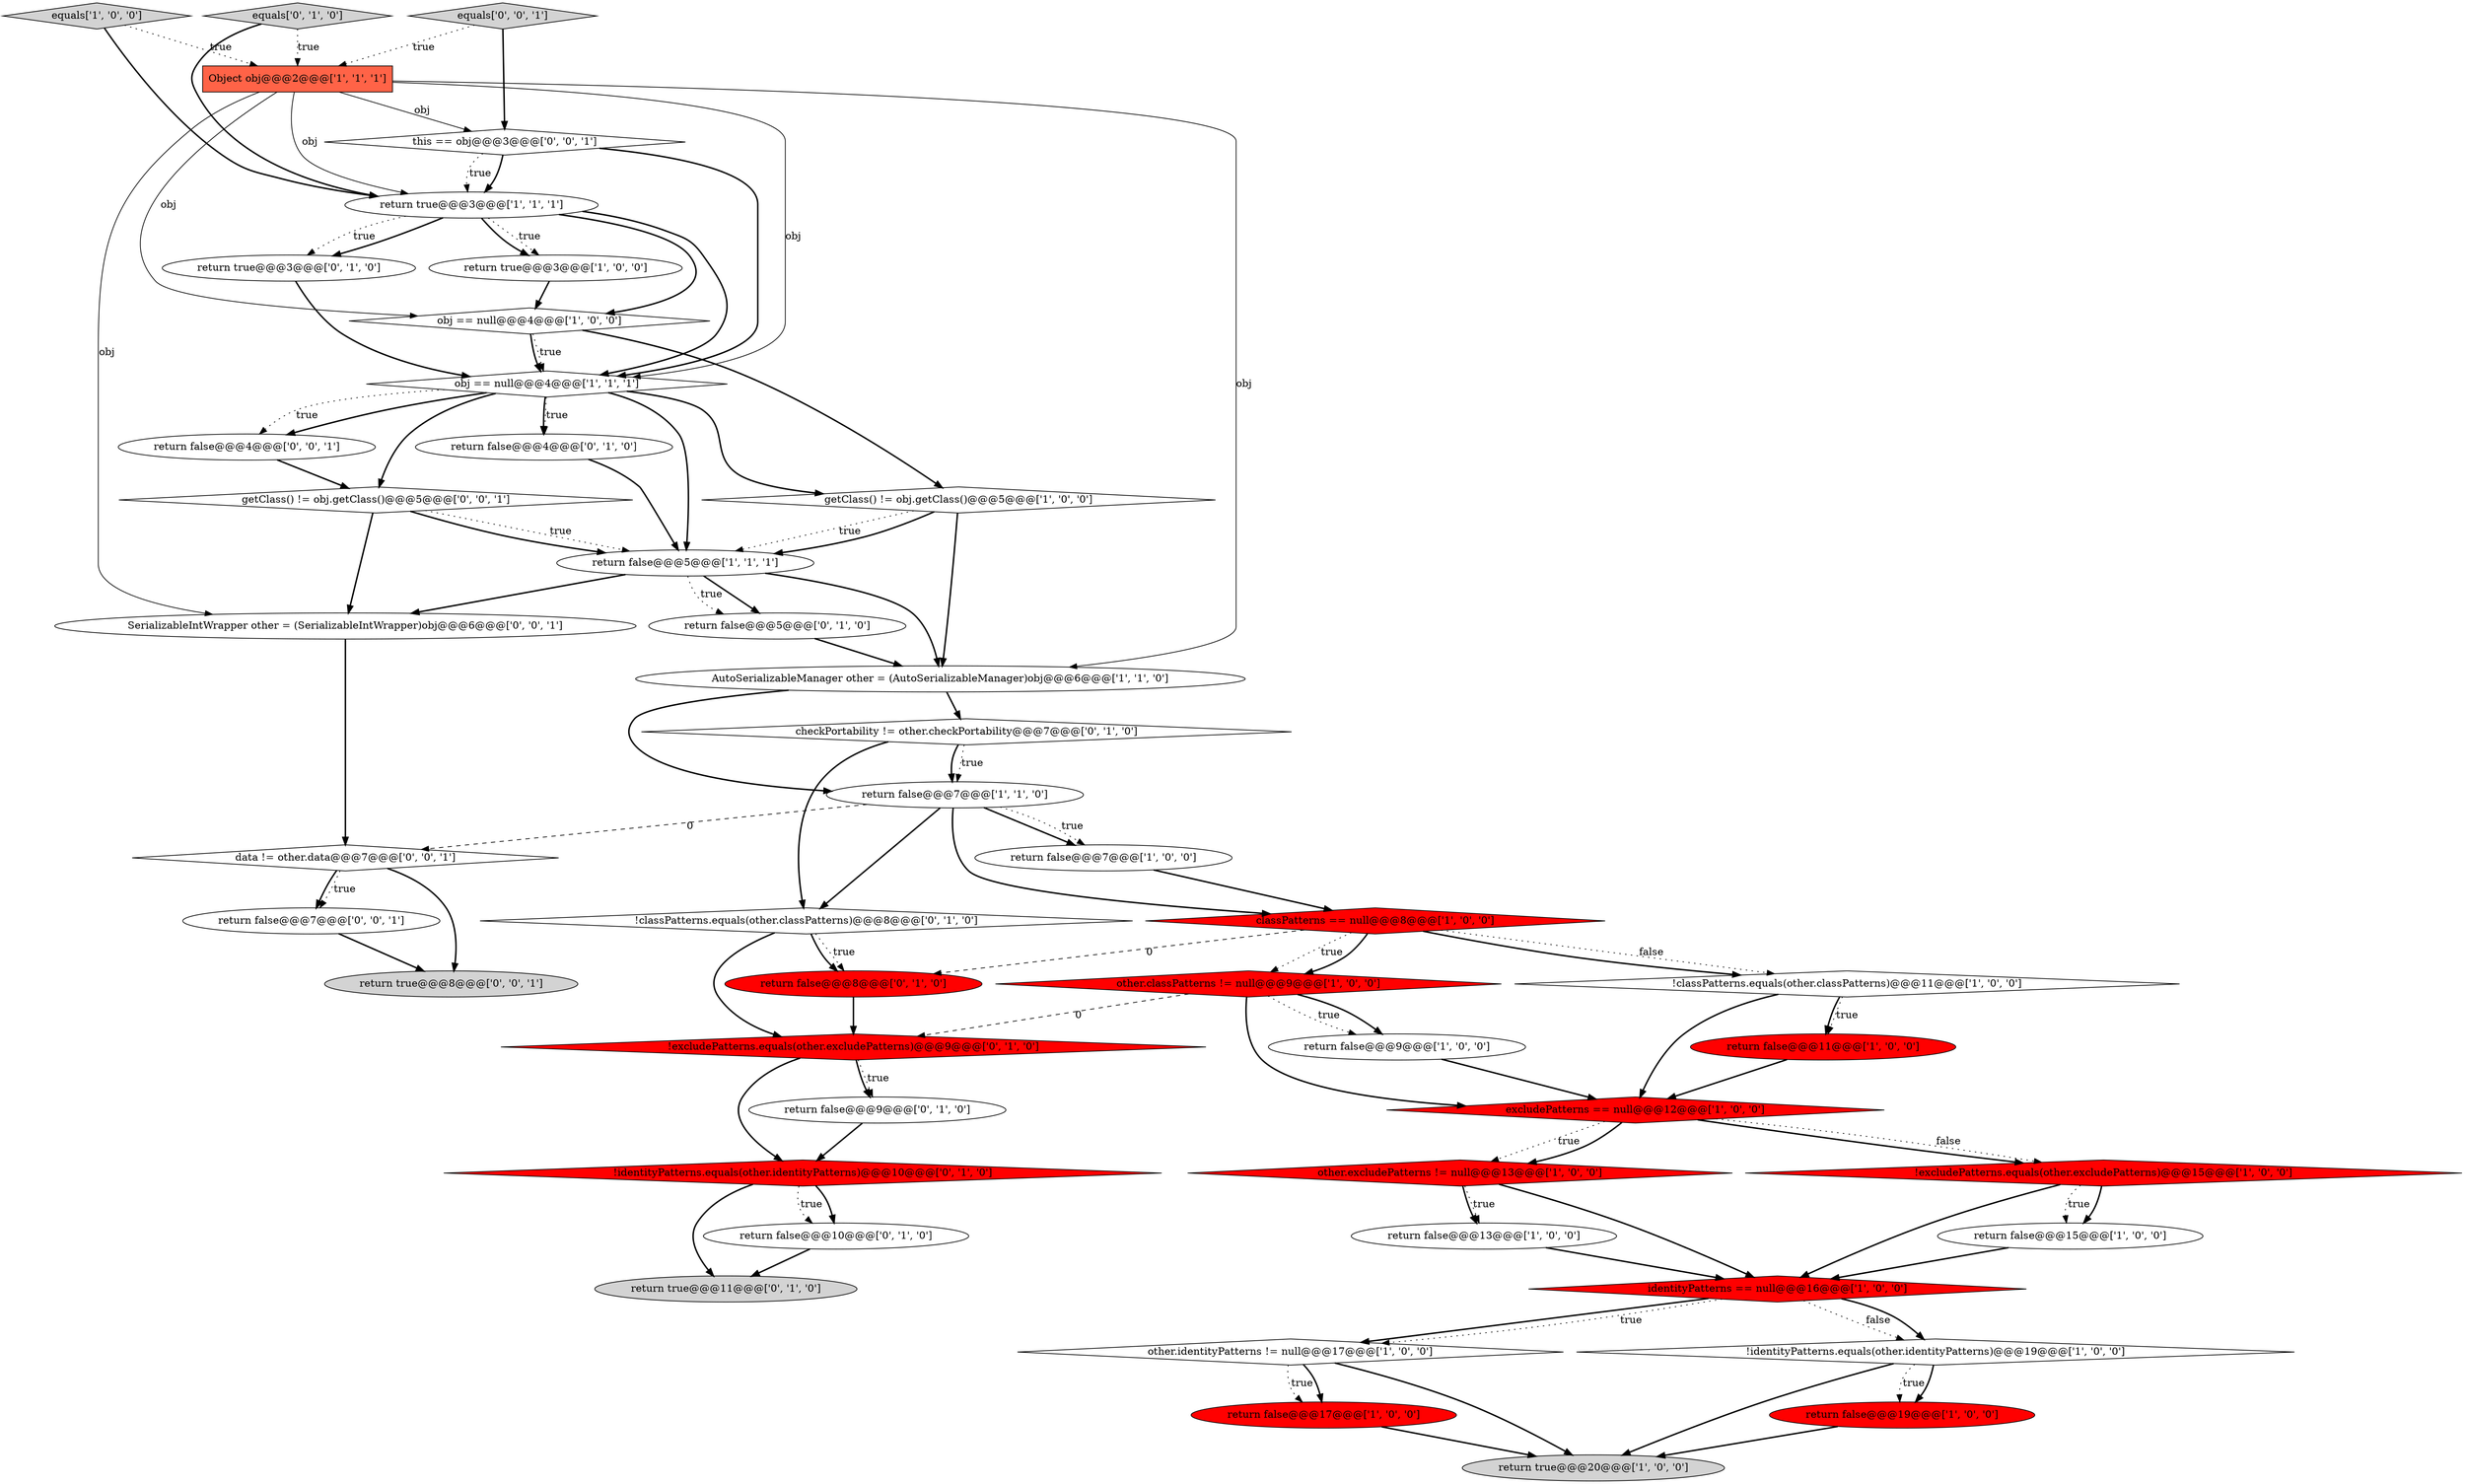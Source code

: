 digraph {
28 [style = filled, label = "return false@@@9@@@['0', '1', '0']", fillcolor = white, shape = ellipse image = "AAA0AAABBB2BBB"];
10 [style = filled, label = "equals['1', '0', '0']", fillcolor = lightgray, shape = diamond image = "AAA0AAABBB1BBB"];
12 [style = filled, label = "return false@@@17@@@['1', '0', '0']", fillcolor = red, shape = ellipse image = "AAA1AAABBB1BBB"];
5 [style = filled, label = "return false@@@13@@@['1', '0', '0']", fillcolor = white, shape = ellipse image = "AAA0AAABBB1BBB"];
8 [style = filled, label = "!classPatterns.equals(other.classPatterns)@@@11@@@['1', '0', '0']", fillcolor = white, shape = diamond image = "AAA0AAABBB1BBB"];
19 [style = filled, label = "other.excludePatterns != null@@@13@@@['1', '0', '0']", fillcolor = red, shape = diamond image = "AAA1AAABBB1BBB"];
20 [style = filled, label = "identityPatterns == null@@@16@@@['1', '0', '0']", fillcolor = red, shape = diamond image = "AAA1AAABBB1BBB"];
21 [style = filled, label = "return true@@@3@@@['1', '1', '1']", fillcolor = white, shape = ellipse image = "AAA0AAABBB1BBB"];
44 [style = filled, label = "data != other.data@@@7@@@['0', '0', '1']", fillcolor = white, shape = diamond image = "AAA0AAABBB3BBB"];
30 [style = filled, label = "return false@@@5@@@['0', '1', '0']", fillcolor = white, shape = ellipse image = "AAA0AAABBB2BBB"];
39 [style = filled, label = "SerializableIntWrapper other = (SerializableIntWrapper)obj@@@6@@@['0', '0', '1']", fillcolor = white, shape = ellipse image = "AAA0AAABBB3BBB"];
9 [style = filled, label = "other.identityPatterns != null@@@17@@@['1', '0', '0']", fillcolor = white, shape = diamond image = "AAA0AAABBB1BBB"];
40 [style = filled, label = "equals['0', '0', '1']", fillcolor = lightgray, shape = diamond image = "AAA0AAABBB3BBB"];
25 [style = filled, label = "return false@@@5@@@['1', '1', '1']", fillcolor = white, shape = ellipse image = "AAA0AAABBB1BBB"];
46 [style = filled, label = "return true@@@8@@@['0', '0', '1']", fillcolor = lightgray, shape = ellipse image = "AAA0AAABBB3BBB"];
24 [style = filled, label = "getClass() != obj.getClass()@@@5@@@['1', '0', '0']", fillcolor = white, shape = diamond image = "AAA0AAABBB1BBB"];
31 [style = filled, label = "return false@@@4@@@['0', '1', '0']", fillcolor = white, shape = ellipse image = "AAA0AAABBB2BBB"];
45 [style = filled, label = "this == obj@@@3@@@['0', '0', '1']", fillcolor = white, shape = diamond image = "AAA0AAABBB3BBB"];
18 [style = filled, label = "!excludePatterns.equals(other.excludePatterns)@@@15@@@['1', '0', '0']", fillcolor = red, shape = diamond image = "AAA1AAABBB1BBB"];
22 [style = filled, label = "other.classPatterns != null@@@9@@@['1', '0', '0']", fillcolor = red, shape = diamond image = "AAA1AAABBB1BBB"];
15 [style = filled, label = "return true@@@3@@@['1', '0', '0']", fillcolor = white, shape = ellipse image = "AAA0AAABBB1BBB"];
27 [style = filled, label = "!classPatterns.equals(other.classPatterns)@@@8@@@['0', '1', '0']", fillcolor = white, shape = diamond image = "AAA0AAABBB2BBB"];
29 [style = filled, label = "return true@@@11@@@['0', '1', '0']", fillcolor = lightgray, shape = ellipse image = "AAA0AAABBB2BBB"];
13 [style = filled, label = "return true@@@20@@@['1', '0', '0']", fillcolor = lightgray, shape = ellipse image = "AAA0AAABBB1BBB"];
35 [style = filled, label = "return false@@@10@@@['0', '1', '0']", fillcolor = white, shape = ellipse image = "AAA0AAABBB2BBB"];
38 [style = filled, label = "!identityPatterns.equals(other.identityPatterns)@@@10@@@['0', '1', '0']", fillcolor = red, shape = diamond image = "AAA1AAABBB2BBB"];
23 [style = filled, label = "obj == null@@@4@@@['1', '1', '1']", fillcolor = white, shape = diamond image = "AAA0AAABBB1BBB"];
1 [style = filled, label = "return false@@@7@@@['1', '0', '0']", fillcolor = white, shape = ellipse image = "AAA0AAABBB1BBB"];
0 [style = filled, label = "Object obj@@@2@@@['1', '1', '1']", fillcolor = tomato, shape = box image = "AAA0AAABBB1BBB"];
17 [style = filled, label = "classPatterns == null@@@8@@@['1', '0', '0']", fillcolor = red, shape = diamond image = "AAA1AAABBB1BBB"];
41 [style = filled, label = "return false@@@7@@@['0', '0', '1']", fillcolor = white, shape = ellipse image = "AAA0AAABBB3BBB"];
3 [style = filled, label = "AutoSerializableManager other = (AutoSerializableManager)obj@@@6@@@['1', '1', '0']", fillcolor = white, shape = ellipse image = "AAA0AAABBB1BBB"];
37 [style = filled, label = "checkPortability != other.checkPortability@@@7@@@['0', '1', '0']", fillcolor = white, shape = diamond image = "AAA0AAABBB2BBB"];
16 [style = filled, label = "return false@@@11@@@['1', '0', '0']", fillcolor = red, shape = ellipse image = "AAA1AAABBB1BBB"];
14 [style = filled, label = "obj == null@@@4@@@['1', '0', '0']", fillcolor = white, shape = diamond image = "AAA0AAABBB1BBB"];
32 [style = filled, label = "!excludePatterns.equals(other.excludePatterns)@@@9@@@['0', '1', '0']", fillcolor = red, shape = diamond image = "AAA1AAABBB2BBB"];
2 [style = filled, label = "excludePatterns == null@@@12@@@['1', '0', '0']", fillcolor = red, shape = diamond image = "AAA1AAABBB1BBB"];
4 [style = filled, label = "!identityPatterns.equals(other.identityPatterns)@@@19@@@['1', '0', '0']", fillcolor = white, shape = diamond image = "AAA0AAABBB1BBB"];
26 [style = filled, label = "return false@@@7@@@['1', '1', '0']", fillcolor = white, shape = ellipse image = "AAA0AAABBB1BBB"];
7 [style = filled, label = "return false@@@19@@@['1', '0', '0']", fillcolor = red, shape = ellipse image = "AAA1AAABBB1BBB"];
42 [style = filled, label = "return false@@@4@@@['0', '0', '1']", fillcolor = white, shape = ellipse image = "AAA0AAABBB3BBB"];
11 [style = filled, label = "return false@@@15@@@['1', '0', '0']", fillcolor = white, shape = ellipse image = "AAA0AAABBB1BBB"];
36 [style = filled, label = "equals['0', '1', '0']", fillcolor = lightgray, shape = diamond image = "AAA0AAABBB2BBB"];
6 [style = filled, label = "return false@@@9@@@['1', '0', '0']", fillcolor = white, shape = ellipse image = "AAA0AAABBB1BBB"];
34 [style = filled, label = "return true@@@3@@@['0', '1', '0']", fillcolor = white, shape = ellipse image = "AAA0AAABBB2BBB"];
33 [style = filled, label = "return false@@@8@@@['0', '1', '0']", fillcolor = red, shape = ellipse image = "AAA1AAABBB2BBB"];
43 [style = filled, label = "getClass() != obj.getClass()@@@5@@@['0', '0', '1']", fillcolor = white, shape = diamond image = "AAA0AAABBB3BBB"];
14->24 [style = bold, label=""];
8->16 [style = bold, label=""];
9->12 [style = dotted, label="true"];
32->28 [style = dotted, label="true"];
27->32 [style = bold, label=""];
21->15 [style = dotted, label="true"];
5->20 [style = bold, label=""];
24->25 [style = dotted, label="true"];
20->9 [style = bold, label=""];
37->27 [style = bold, label=""];
27->33 [style = dotted, label="true"];
25->30 [style = bold, label=""];
21->15 [style = bold, label=""];
28->38 [style = bold, label=""];
8->16 [style = dotted, label="true"];
0->3 [style = solid, label="obj"];
4->7 [style = dotted, label="true"];
0->14 [style = solid, label="obj"];
19->5 [style = bold, label=""];
17->8 [style = dotted, label="false"];
44->46 [style = bold, label=""];
0->39 [style = solid, label="obj"];
27->33 [style = bold, label=""];
36->0 [style = dotted, label="true"];
23->25 [style = bold, label=""];
26->17 [style = bold, label=""];
37->26 [style = bold, label=""];
19->20 [style = bold, label=""];
26->1 [style = bold, label=""];
18->11 [style = bold, label=""];
25->3 [style = bold, label=""];
2->18 [style = bold, label=""];
10->21 [style = bold, label=""];
2->18 [style = dotted, label="false"];
23->42 [style = dotted, label="true"];
26->44 [style = dashed, label="0"];
1->17 [style = bold, label=""];
6->2 [style = bold, label=""];
18->11 [style = dotted, label="true"];
18->20 [style = bold, label=""];
26->27 [style = bold, label=""];
43->25 [style = dotted, label="true"];
26->1 [style = dotted, label="true"];
44->41 [style = bold, label=""];
10->0 [style = dotted, label="true"];
45->21 [style = bold, label=""];
41->46 [style = bold, label=""];
38->35 [style = bold, label=""];
24->3 [style = bold, label=""];
2->19 [style = dotted, label="true"];
22->6 [style = bold, label=""];
21->23 [style = bold, label=""];
23->31 [style = bold, label=""];
17->8 [style = bold, label=""];
0->45 [style = solid, label="obj"];
31->25 [style = bold, label=""];
22->2 [style = bold, label=""];
35->29 [style = bold, label=""];
20->9 [style = dotted, label="true"];
15->14 [style = bold, label=""];
3->37 [style = bold, label=""];
45->23 [style = bold, label=""];
25->39 [style = bold, label=""];
4->13 [style = bold, label=""];
21->34 [style = bold, label=""];
23->43 [style = bold, label=""];
3->26 [style = bold, label=""];
14->23 [style = dotted, label="true"];
17->33 [style = dashed, label="0"];
4->7 [style = bold, label=""];
23->42 [style = bold, label=""];
12->13 [style = bold, label=""];
20->4 [style = dotted, label="false"];
14->23 [style = bold, label=""];
8->2 [style = bold, label=""];
30->3 [style = bold, label=""];
37->26 [style = dotted, label="true"];
24->25 [style = bold, label=""];
19->5 [style = dotted, label="true"];
17->22 [style = dotted, label="true"];
33->32 [style = bold, label=""];
34->23 [style = bold, label=""];
9->12 [style = bold, label=""];
0->21 [style = solid, label="obj"];
43->39 [style = bold, label=""];
21->14 [style = bold, label=""];
7->13 [style = bold, label=""];
11->20 [style = bold, label=""];
0->23 [style = solid, label="obj"];
2->19 [style = bold, label=""];
42->43 [style = bold, label=""];
39->44 [style = bold, label=""];
38->29 [style = bold, label=""];
21->34 [style = dotted, label="true"];
22->32 [style = dashed, label="0"];
16->2 [style = bold, label=""];
17->22 [style = bold, label=""];
22->6 [style = dotted, label="true"];
40->0 [style = dotted, label="true"];
20->4 [style = bold, label=""];
32->38 [style = bold, label=""];
36->21 [style = bold, label=""];
23->24 [style = bold, label=""];
38->35 [style = dotted, label="true"];
45->21 [style = dotted, label="true"];
40->45 [style = bold, label=""];
43->25 [style = bold, label=""];
25->30 [style = dotted, label="true"];
23->31 [style = dotted, label="true"];
32->28 [style = bold, label=""];
44->41 [style = dotted, label="true"];
9->13 [style = bold, label=""];
}
